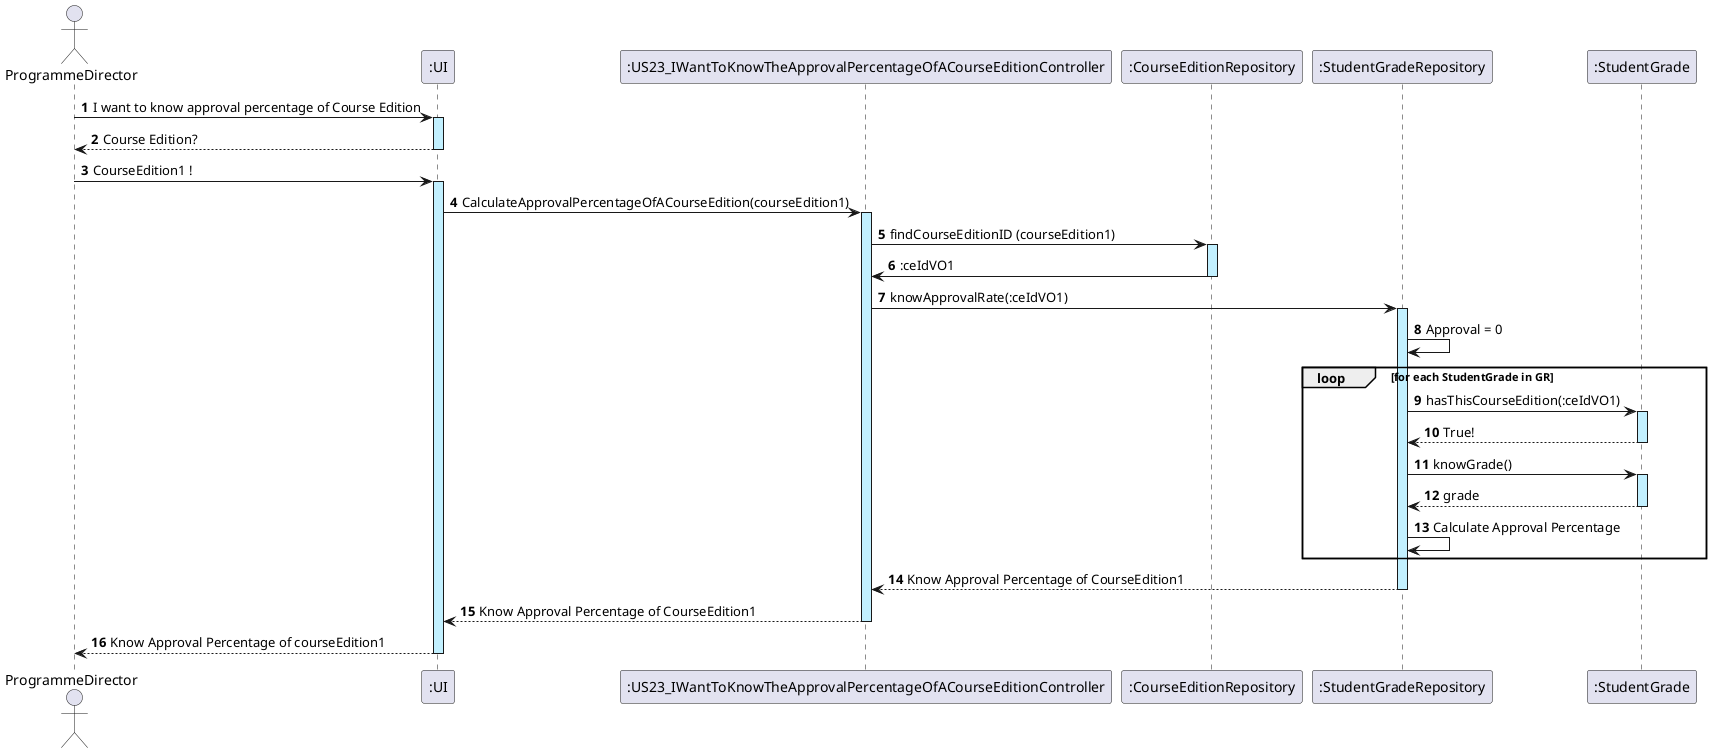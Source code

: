 @startuml
actor ProgrammeDirector
participant ":UI" as UI
participant ":US23_IWantToKnowTheApprovalPercentageOfACourseEditionController" as KA
participant ":CourseEditionRepository" as CER
participant ":StudentGradeRepository" as GR
participant ":StudentGrade" as StudentGrade

autonumber


ProgrammeDirector -> UI ++ #application: I want to know approval percentage of Course Edition
UI --> ProgrammeDirector -- : Course Edition?
ProgrammeDirector -> UI ++ #application: CourseEdition1 !
UI -> KA ++ #application : CalculateApprovalPercentageOfACourseEdition(courseEdition1)
KA -> CER ++ #application : findCourseEditionID (courseEdition1)
CER -> KA :  :ceIdVO1
deactivate CER
KA -> GR ++ #application : knowApprovalRate(:ceIdVO1)


    GR -> GR :Approval = 0
loop for each StudentGrade in GR
    GR -> StudentGrade : hasThisCourseEdition(:ceIdVO1)
    activate StudentGrade #application
    StudentGrade --> GR : True!
    deactivate StudentGrade

    GR -> StudentGrade : knowGrade()
    activate StudentGrade #application
    StudentGrade --> GR : grade
    deactivate StudentGrade
    GR -> GR : Calculate Approval Percentage
end


GR --> KA --: Know Approval Percentage of CourseEdition1
KA --> UI --: Know Approval Percentage of CourseEdition1
UI --> ProgrammeDirector --: Know Approval Percentage of courseEdition1

@enduml